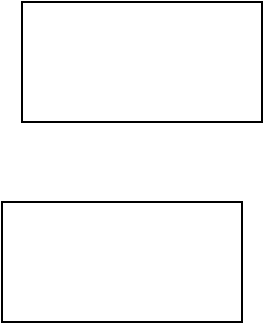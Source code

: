 <mxfile version="14.5.7" type="github">
  <diagram id="zCoJ8HI35EY0Z0M-oSNk" name="Page-1">
    <mxGraphModel dx="1038" dy="1717" grid="1" gridSize="10" guides="1" tooltips="1" connect="1" arrows="1" fold="1" page="1" pageScale="1" pageWidth="827" pageHeight="1169" math="0" shadow="0">
      <root>
        <mxCell id="0" />
        <mxCell id="1" parent="0" />
        <mxCell id="qOGj5jeGQv_7JdViHJLA-1" value="" style="rounded=0;whiteSpace=wrap;html=1;" parent="1" vertex="1">
          <mxGeometry x="250" y="-300" width="120" height="60" as="geometry" />
        </mxCell>
        <mxCell id="FLBg0v_dF1DCWQBCekug-1" value="" style="rounded=0;whiteSpace=wrap;html=1;" parent="1" vertex="1">
          <mxGeometry x="260" y="-400" width="120" height="60" as="geometry" />
        </mxCell>
      </root>
    </mxGraphModel>
  </diagram>
</mxfile>
